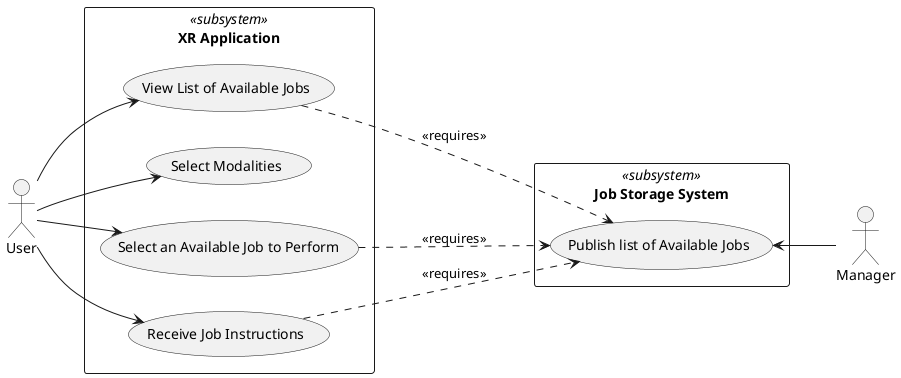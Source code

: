 @startuml "Use Case Diagram"
left to right direction

actor User
actor Manager

rectangle "XR Application" <<subsystem>> {
    (View List of Available Jobs) as UC1
    (Select Modalities) as UC2
    (Select an Available Job to Perform) as UC3
    (Receive Job Instructions) as UC4
}

rectangle "Job Storage System" <<subsystem>> {
    (Publish list of Available Jobs) as UC5
}

UC1 -.-> UC5 : <<requires>>
UC3 -.-> UC5 : <<requires>>
UC4 -.-> UC5 : <<requires>>
User --> UC1
User --> UC2
User --> UC3
User --> UC4

Manager -up-> UC5
@enduml
